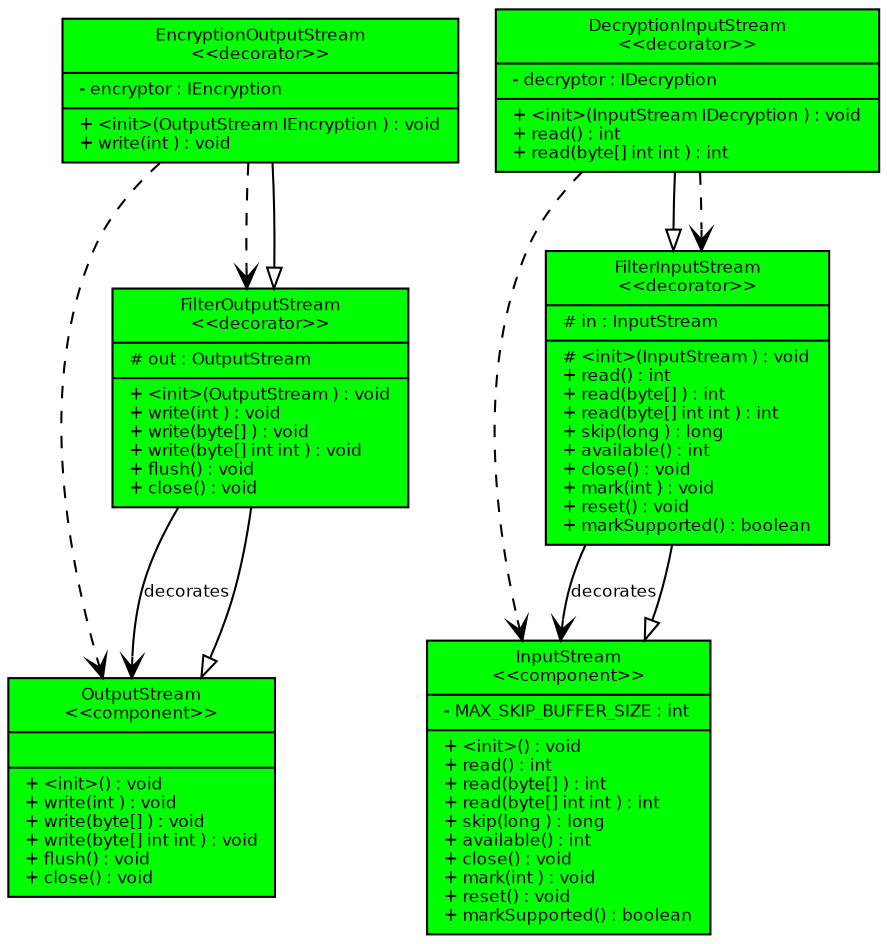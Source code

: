 digraph G {fontname = "Bitstream Vera Sans" fontsize = 8
 node [fontname ="Bitstream Vera Sans" fontsize = 8 shape = "record"] edge [fontname = "Bitstream Vera Sans" fontsize = 8]OutputStream[style=filled fillcolor=green color=black  label = "{OutputStream\n\<\<component\>\>||+ \<init\>() : void\l
+ write(int ) : void\l
+ write(byte[] ) : void\l
+ write(byte[] int int ) : void\l
+ flush() : void\l
+ close() : void\l
}"]
InputStream[style=filled fillcolor=green color=black  label = "{InputStream\n\<\<component\>\>|- MAX_SKIP_BUFFER_SIZE : int\l
|+ \<init\>() : void\l
+ read() : int\l
+ read(byte[] ) : int\l
+ read(byte[] int int ) : int\l
+ skip(long ) : long\l
+ available() : int\l
+ close() : void\l
+ mark(int ) : void\l
+ reset() : void\l
+ markSupported() : boolean\l
}"]
FilterInputStream[style=filled fillcolor=green color=black  label = "{FilterInputStream\n\<\<decorator\>\>|# in : InputStream\l
|# \<init\>(InputStream ) : void\l
+ read() : int\l
+ read(byte[] ) : int\l
+ read(byte[] int int ) : int\l
+ skip(long ) : long\l
+ available() : int\l
+ close() : void\l
+ mark(int ) : void\l
+ reset() : void\l
+ markSupported() : boolean\l
}"]
FilterOutputStream[style=filled fillcolor=green color=black  label = "{FilterOutputStream\n\<\<decorator\>\>|# out : OutputStream\l
|+ \<init\>(OutputStream ) : void\l
+ write(int ) : void\l
+ write(byte[] ) : void\l
+ write(byte[] int int ) : void\l
+ flush() : void\l
+ close() : void\l
}"]
DecryptionInputStream[style=filled fillcolor=green color=black  label = "{DecryptionInputStream\n\<\<decorator\>\>|- decryptor : IDecryption\l
|+ \<init\>(InputStream IDecryption ) : void\l
+ read() : int\l
+ read(byte[] int int ) : int\l
}"]
EncryptionOutputStream[style=filled fillcolor=green color=black  label = "{EncryptionOutputStream\n\<\<decorator\>\>|- encryptor : IEncryption\l
|+ \<init\>(OutputStream IEncryption ) : void\l
+ write(int ) : void\l
}"]
 edge [ arrowhead = onormal style = solid  color=black  label=""]
 DecryptionInputStream -> FilterInputStream
 edge [ arrowhead = vee style = dashed  color=black  label=""]
 EncryptionOutputStream -> FilterOutputStream
 edge [ arrowhead = vee style = solid  color=black  label="decorates" ]
 FilterInputStream -> InputStream
 edge [ arrowhead = vee style = dashed  color=black  label=""]
 EncryptionOutputStream -> OutputStream
 edge [ arrowhead = onormal style = solid  color=black  label=""]
 EncryptionOutputStream -> FilterOutputStream
 edge [ arrowhead = onormal style = solid  color=black  label=""]
 FilterInputStream -> InputStream
 edge [ arrowhead = vee style = dashed  color=black  label=""]
 DecryptionInputStream -> InputStream
 edge [ arrowhead = vee style = solid  color=black  label="decorates" ]
 FilterOutputStream -> OutputStream
 edge [ arrowhead = onormal style = solid  color=black  label=""]
 FilterOutputStream -> OutputStream
 edge [ arrowhead = vee style = dashed  color=black  label=""]
 DecryptionInputStream -> FilterInputStream

}